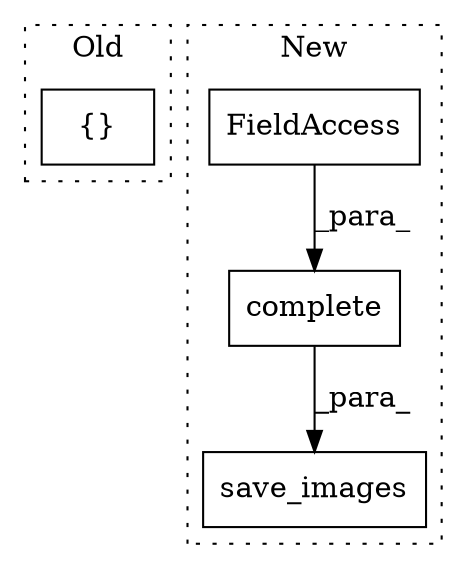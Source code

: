 digraph G {
subgraph cluster0 {
1 [label="{}" a="4" s="4106,4115" l="1,1" shape="box"];
label = "Old";
style="dotted";
}
subgraph cluster1 {
2 [label="complete" a="32" s="4259,4278" l="9,1" shape="box"];
3 [label="save_images" a="32" s="4181,4388" l="12,2" shape="box"];
4 [label="FieldAccess" a="22" s="4268" l="10" shape="box"];
label = "New";
style="dotted";
}
2 -> 3 [label="_para_"];
4 -> 2 [label="_para_"];
}